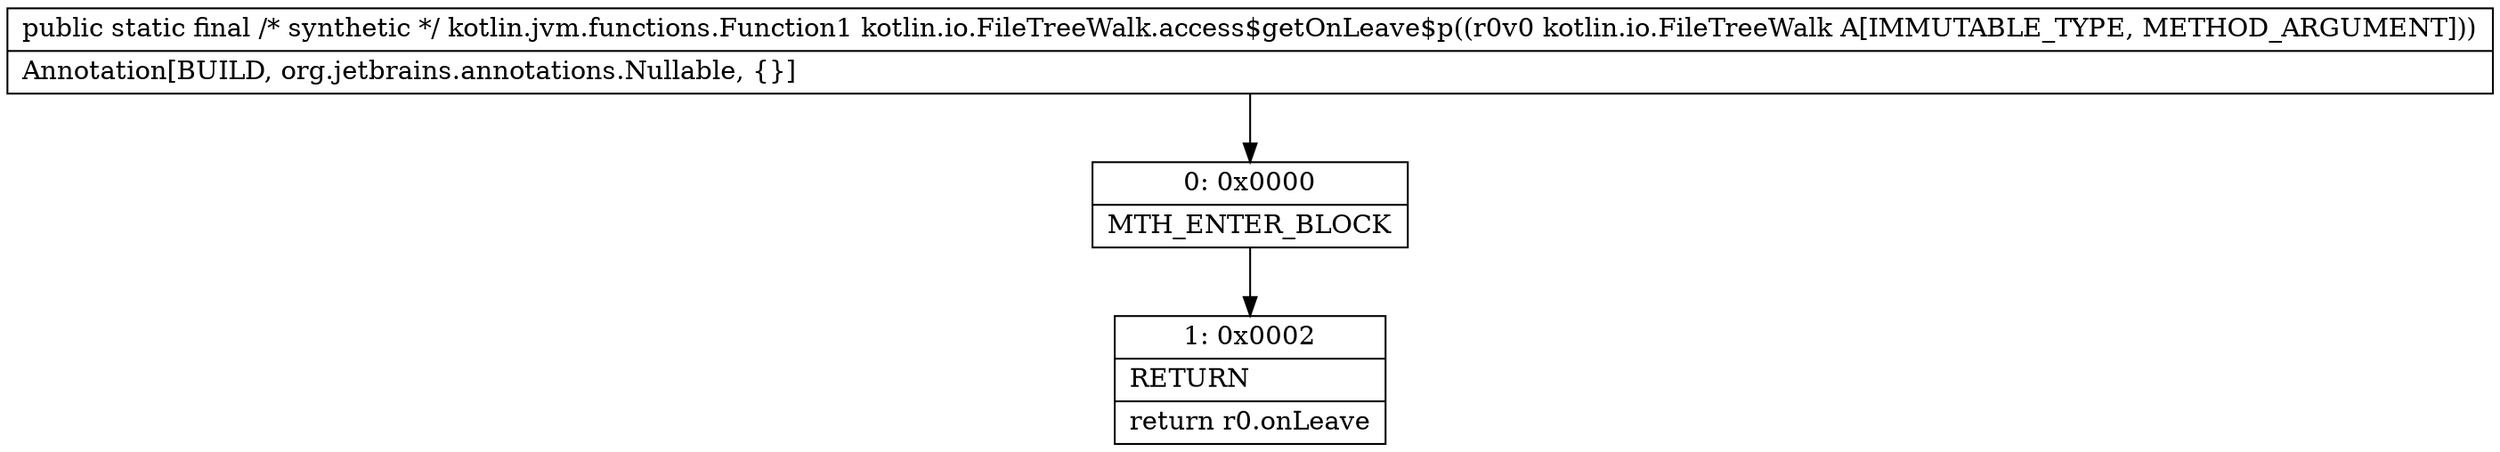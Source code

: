 digraph "CFG forkotlin.io.FileTreeWalk.access$getOnLeave$p(Lkotlin\/io\/FileTreeWalk;)Lkotlin\/jvm\/functions\/Function1;" {
Node_0 [shape=record,label="{0\:\ 0x0000|MTH_ENTER_BLOCK\l}"];
Node_1 [shape=record,label="{1\:\ 0x0002|RETURN\l|return r0.onLeave\l}"];
MethodNode[shape=record,label="{public static final \/* synthetic *\/ kotlin.jvm.functions.Function1 kotlin.io.FileTreeWalk.access$getOnLeave$p((r0v0 kotlin.io.FileTreeWalk A[IMMUTABLE_TYPE, METHOD_ARGUMENT]))  | Annotation[BUILD, org.jetbrains.annotations.Nullable, \{\}]\l}"];
MethodNode -> Node_0;
Node_0 -> Node_1;
}

